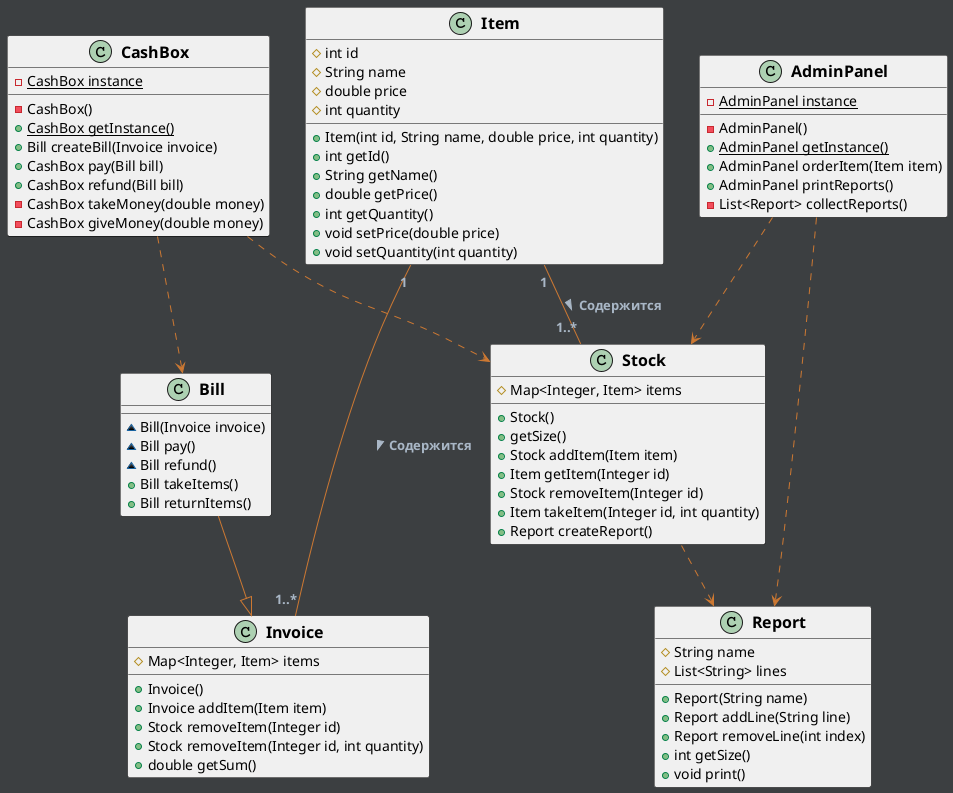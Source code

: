 @startuml

skinparam {
    class {
        BackgroundColor #f0f0f0
        BorderColor #000000
        FontSize 16
        FontStyle bold
        Style uml2
        ArrowColor #cc7832
        ArrowFontColor #A9B7C6
        ArrowFontStyle bold
        ArrowStyle italic
        }

    backgroundColor #3c3f41
    titleFontColor #A9B7C6
    titleFontSize 44
    packageBackgroundColor #808080-#black
    packageFontColor #cccccc

    circledCharacterFontColor f0f0f0
    circledCharacterFontSize 17
    circledCharacterFontStyle bold
    circledCharacterFontName  Courier
    circledCharacterRadius 11

    stereotypeCBackgroundColor #909090
    stereotypeABackgroundColor #CC0000
    stereotypeIBackgroundColor #0000bb

    noteBackgroundColor #808080
    noteBorderColor #black
}

class Item {
    #int id
    #String name
    #double price
    #int quantity
    +Item(int id, String name, double price, int quantity)
    +int getId()
    +String getName()
    +double getPrice()
    +int getQuantity()
    +void setPrice(double price)
    +void setQuantity(int quantity)
}

class Report {
    #String name
    #List<String> lines
    +Report(String name)
    +Report addLine(String line)
    +Report removeLine(int index)
    +int getSize()
    +void print()
}

class Stock {
    #Map<Integer, Item> items
    +Stock()
    +getSize()
    +Stock addItem(Item item)
    +Item getItem(Integer id)
    +Stock removeItem(Integer id)
    +Item takeItem(Integer id, int quantity)
    +Report createReport()
}

class Invoice {
    #Map<Integer, Item> items
    +Invoice()
    +Invoice addItem(Item item)
    +Stock removeItem(Integer id)
    +Stock removeItem(Integer id, int quantity)
    +double getSum()
}

class Bill {
    ~Bill(Invoice invoice)
    ~Bill pay()
    ~Bill refund()
    +Bill takeItems()
    +Bill returnItems()
}

class CashBox {
    {static} -CashBox instance
    -CashBox()
    {static} +CashBox getInstance()
    +Bill createBill(Invoice invoice)
    +CashBox pay(Bill bill)
    +CashBox refund(Bill bill)
    -CashBox takeMoney(double money)
    -CashBox giveMoney(double money)
}

class AdminPanel {
    {static} -AdminPanel instance
    -AdminPanel()
    {static} +AdminPanel getInstance()
    +AdminPanel orderItem(Item item)
    +AdminPanel printReports()
    -List<Report> collectReports()
}


Bill --|> Invoice
Item "1" -- "1..*" Stock : "Содержится >"
Stock ..> Report
AdminPanel ..> Stock
AdminPanel ..> Report
CashBox ..> Stock
CashBox ..> Bill
Item "1" -- "1..*" Invoice : "Содержится >"


@enduml
